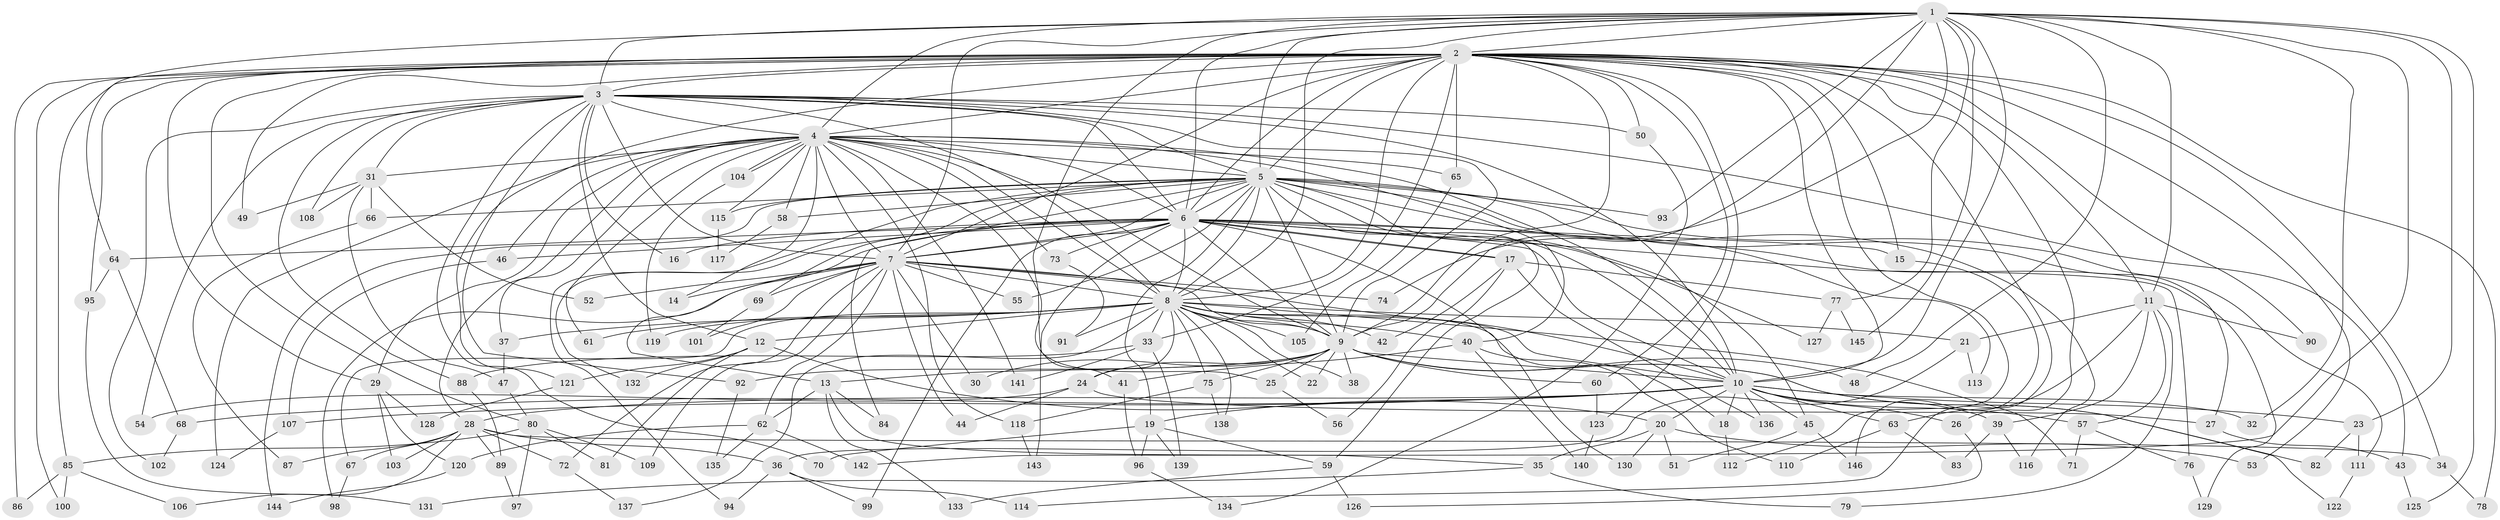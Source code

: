 // Generated by graph-tools (version 1.1) at 2025/13/03/09/25 04:13:50]
// undirected, 146 vertices, 317 edges
graph export_dot {
graph [start="1"]
  node [color=gray90,style=filled];
  1;
  2;
  3;
  4;
  5;
  6;
  7;
  8;
  9;
  10;
  11;
  12;
  13;
  14;
  15;
  16;
  17;
  18;
  19;
  20;
  21;
  22;
  23;
  24;
  25;
  26;
  27;
  28;
  29;
  30;
  31;
  32;
  33;
  34;
  35;
  36;
  37;
  38;
  39;
  40;
  41;
  42;
  43;
  44;
  45;
  46;
  47;
  48;
  49;
  50;
  51;
  52;
  53;
  54;
  55;
  56;
  57;
  58;
  59;
  60;
  61;
  62;
  63;
  64;
  65;
  66;
  67;
  68;
  69;
  70;
  71;
  72;
  73;
  74;
  75;
  76;
  77;
  78;
  79;
  80;
  81;
  82;
  83;
  84;
  85;
  86;
  87;
  88;
  89;
  90;
  91;
  92;
  93;
  94;
  95;
  96;
  97;
  98;
  99;
  100;
  101;
  102;
  103;
  104;
  105;
  106;
  107;
  108;
  109;
  110;
  111;
  112;
  113;
  114;
  115;
  116;
  117;
  118;
  119;
  120;
  121;
  122;
  123;
  124;
  125;
  126;
  127;
  128;
  129;
  130;
  131;
  132;
  133;
  134;
  135;
  136;
  137;
  138;
  139;
  140;
  141;
  142;
  143;
  144;
  145;
  146;
  1 -- 2;
  1 -- 3;
  1 -- 4;
  1 -- 5;
  1 -- 6;
  1 -- 7;
  1 -- 8;
  1 -- 9;
  1 -- 10;
  1 -- 11;
  1 -- 23;
  1 -- 32;
  1 -- 41;
  1 -- 48;
  1 -- 64;
  1 -- 74;
  1 -- 77;
  1 -- 93;
  1 -- 125;
  1 -- 142;
  1 -- 145;
  2 -- 3;
  2 -- 4;
  2 -- 5;
  2 -- 6;
  2 -- 7;
  2 -- 8;
  2 -- 9;
  2 -- 10;
  2 -- 11;
  2 -- 15;
  2 -- 26;
  2 -- 29;
  2 -- 33;
  2 -- 34;
  2 -- 49;
  2 -- 50;
  2 -- 53;
  2 -- 60;
  2 -- 65;
  2 -- 78;
  2 -- 80;
  2 -- 85;
  2 -- 86;
  2 -- 90;
  2 -- 95;
  2 -- 100;
  2 -- 112;
  2 -- 114;
  2 -- 121;
  2 -- 123;
  3 -- 4;
  3 -- 5;
  3 -- 6;
  3 -- 7;
  3 -- 8;
  3 -- 9;
  3 -- 10;
  3 -- 12;
  3 -- 16;
  3 -- 31;
  3 -- 43;
  3 -- 50;
  3 -- 54;
  3 -- 70;
  3 -- 88;
  3 -- 92;
  3 -- 102;
  3 -- 108;
  4 -- 5;
  4 -- 6;
  4 -- 7;
  4 -- 8;
  4 -- 9;
  4 -- 10;
  4 -- 14;
  4 -- 25;
  4 -- 28;
  4 -- 29;
  4 -- 31;
  4 -- 37;
  4 -- 40;
  4 -- 46;
  4 -- 58;
  4 -- 61;
  4 -- 65;
  4 -- 73;
  4 -- 104;
  4 -- 104;
  4 -- 115;
  4 -- 118;
  4 -- 124;
  4 -- 141;
  5 -- 6;
  5 -- 7;
  5 -- 8;
  5 -- 9;
  5 -- 10;
  5 -- 19;
  5 -- 27;
  5 -- 45;
  5 -- 55;
  5 -- 58;
  5 -- 59;
  5 -- 66;
  5 -- 69;
  5 -- 84;
  5 -- 93;
  5 -- 94;
  5 -- 111;
  5 -- 113;
  5 -- 115;
  5 -- 116;
  5 -- 144;
  6 -- 7;
  6 -- 8;
  6 -- 9;
  6 -- 10;
  6 -- 13;
  6 -- 15;
  6 -- 16;
  6 -- 17;
  6 -- 17;
  6 -- 46;
  6 -- 64;
  6 -- 73;
  6 -- 76;
  6 -- 99;
  6 -- 127;
  6 -- 129;
  6 -- 130;
  6 -- 132;
  6 -- 143;
  7 -- 8;
  7 -- 9;
  7 -- 10;
  7 -- 14;
  7 -- 30;
  7 -- 44;
  7 -- 52;
  7 -- 55;
  7 -- 62;
  7 -- 69;
  7 -- 72;
  7 -- 74;
  7 -- 98;
  7 -- 101;
  7 -- 109;
  8 -- 9;
  8 -- 10;
  8 -- 12;
  8 -- 18;
  8 -- 21;
  8 -- 22;
  8 -- 24;
  8 -- 33;
  8 -- 37;
  8 -- 38;
  8 -- 40;
  8 -- 42;
  8 -- 61;
  8 -- 67;
  8 -- 71;
  8 -- 75;
  8 -- 91;
  8 -- 105;
  8 -- 119;
  8 -- 137;
  8 -- 138;
  9 -- 10;
  9 -- 13;
  9 -- 22;
  9 -- 24;
  9 -- 25;
  9 -- 30;
  9 -- 38;
  9 -- 48;
  9 -- 60;
  9 -- 75;
  9 -- 82;
  9 -- 92;
  9 -- 122;
  10 -- 18;
  10 -- 19;
  10 -- 20;
  10 -- 23;
  10 -- 26;
  10 -- 28;
  10 -- 32;
  10 -- 39;
  10 -- 45;
  10 -- 57;
  10 -- 63;
  10 -- 68;
  10 -- 107;
  10 -- 136;
  11 -- 21;
  11 -- 39;
  11 -- 57;
  11 -- 63;
  11 -- 79;
  11 -- 90;
  12 -- 20;
  12 -- 81;
  12 -- 121;
  12 -- 132;
  13 -- 35;
  13 -- 62;
  13 -- 84;
  13 -- 133;
  15 -- 146;
  17 -- 42;
  17 -- 56;
  17 -- 77;
  17 -- 136;
  18 -- 112;
  19 -- 59;
  19 -- 70;
  19 -- 96;
  19 -- 139;
  20 -- 35;
  20 -- 51;
  20 -- 53;
  20 -- 130;
  21 -- 36;
  21 -- 113;
  23 -- 82;
  23 -- 111;
  24 -- 27;
  24 -- 44;
  24 -- 54;
  25 -- 56;
  26 -- 126;
  27 -- 43;
  28 -- 34;
  28 -- 36;
  28 -- 67;
  28 -- 72;
  28 -- 87;
  28 -- 89;
  28 -- 103;
  28 -- 106;
  29 -- 103;
  29 -- 120;
  29 -- 128;
  31 -- 47;
  31 -- 49;
  31 -- 52;
  31 -- 66;
  31 -- 108;
  33 -- 88;
  33 -- 139;
  33 -- 141;
  34 -- 78;
  35 -- 79;
  35 -- 131;
  36 -- 94;
  36 -- 99;
  36 -- 114;
  37 -- 47;
  39 -- 83;
  39 -- 116;
  40 -- 41;
  40 -- 110;
  40 -- 140;
  41 -- 96;
  43 -- 125;
  45 -- 51;
  45 -- 146;
  46 -- 107;
  47 -- 80;
  50 -- 134;
  57 -- 71;
  57 -- 76;
  58 -- 117;
  59 -- 126;
  59 -- 133;
  60 -- 123;
  62 -- 120;
  62 -- 135;
  62 -- 142;
  63 -- 83;
  63 -- 110;
  64 -- 68;
  64 -- 95;
  65 -- 105;
  66 -- 87;
  67 -- 98;
  68 -- 102;
  69 -- 101;
  72 -- 137;
  73 -- 91;
  75 -- 118;
  75 -- 138;
  76 -- 129;
  77 -- 127;
  77 -- 145;
  80 -- 81;
  80 -- 85;
  80 -- 97;
  80 -- 109;
  85 -- 86;
  85 -- 100;
  85 -- 106;
  88 -- 89;
  89 -- 97;
  92 -- 135;
  95 -- 131;
  96 -- 134;
  104 -- 119;
  107 -- 124;
  111 -- 122;
  115 -- 117;
  118 -- 143;
  120 -- 144;
  121 -- 128;
  123 -- 140;
}

